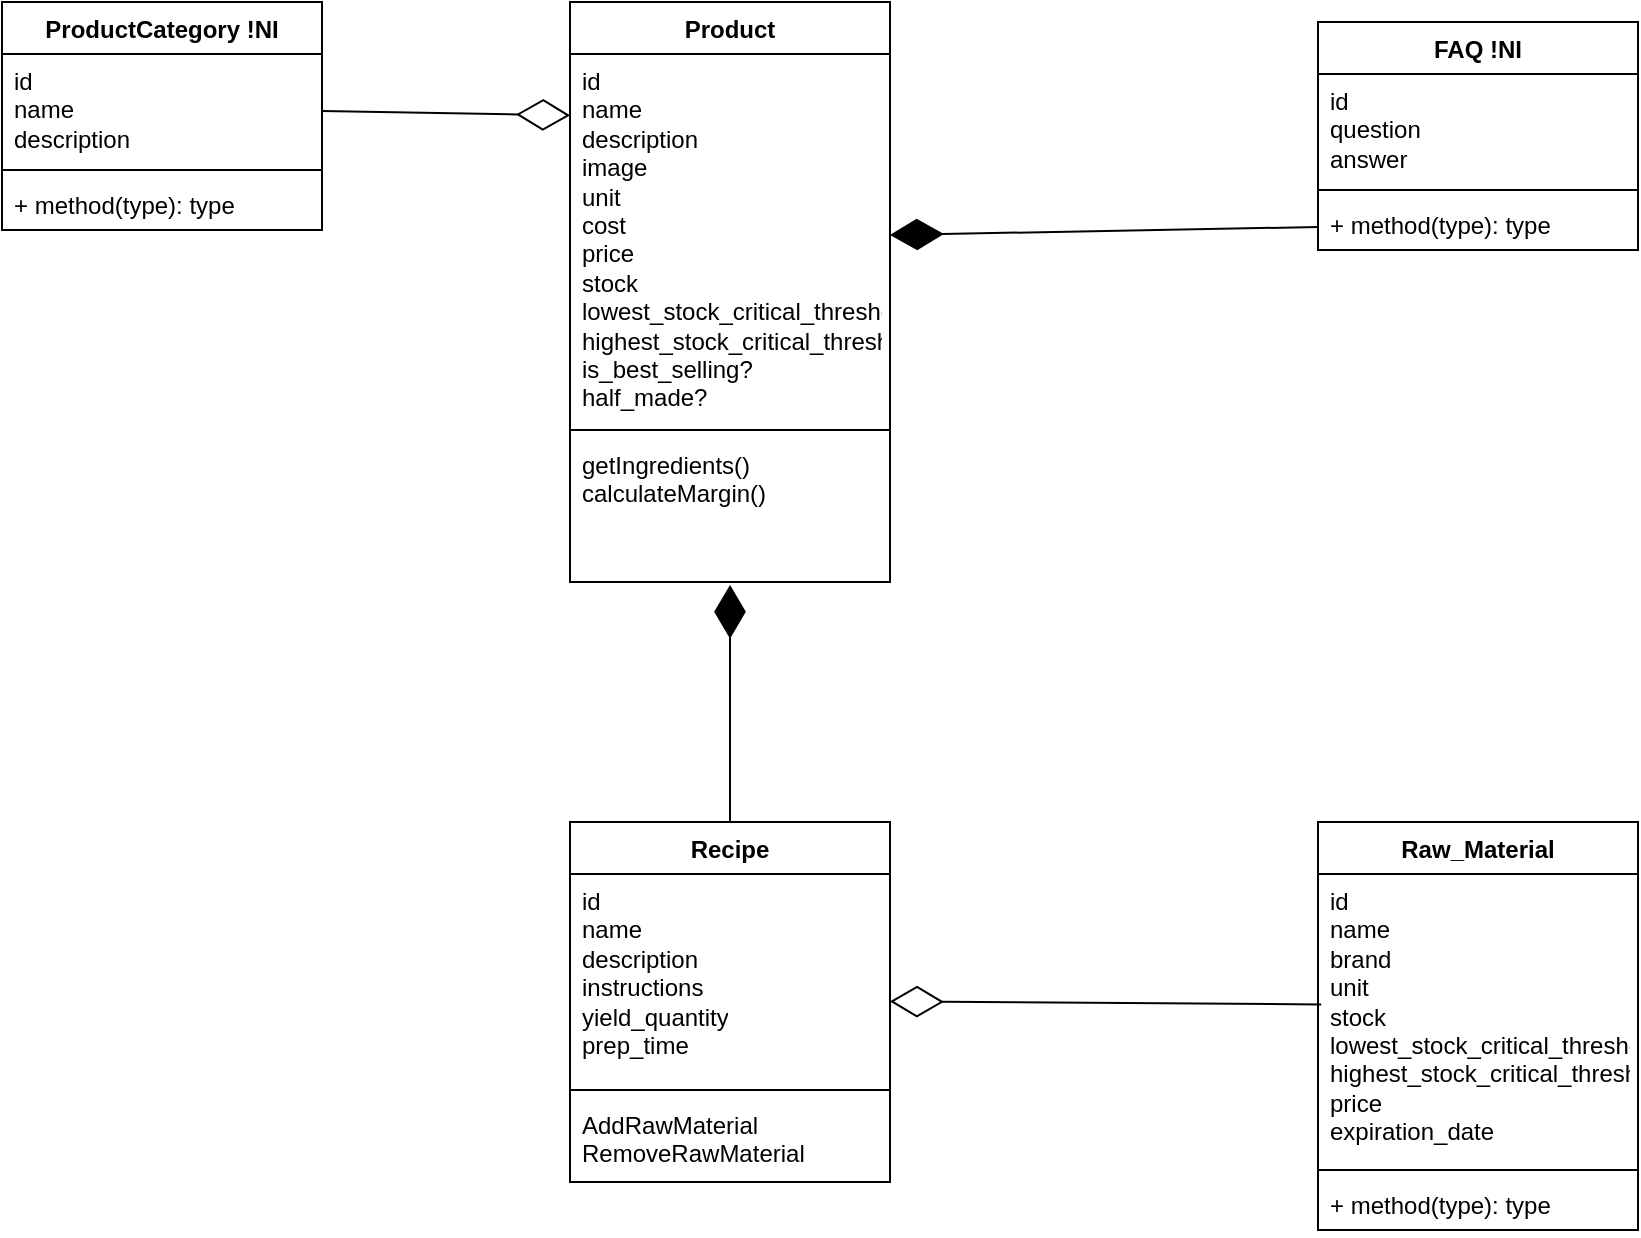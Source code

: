 <mxfile version="21.6.1" type="device">
  <diagram name="Page-1" id="FPVlJsfqnMSD1MY_WhDT">
    <mxGraphModel dx="2084" dy="709" grid="1" gridSize="10" guides="1" tooltips="1" connect="1" arrows="1" fold="1" page="1" pageScale="1" pageWidth="827" pageHeight="1169" math="0" shadow="0">
      <root>
        <mxCell id="0" />
        <mxCell id="1" parent="0" />
        <mxCell id="ubx7Iqhd6SEWWLw_gcQs-1" value="Product" style="swimlane;fontStyle=1;align=center;verticalAlign=top;childLayout=stackLayout;horizontal=1;startSize=26;horizontalStack=0;resizeParent=1;resizeParentMax=0;resizeLast=0;collapsible=1;marginBottom=0;whiteSpace=wrap;html=1;" parent="1" vertex="1">
          <mxGeometry x="-540" y="40" width="160" height="290" as="geometry" />
        </mxCell>
        <mxCell id="ubx7Iqhd6SEWWLw_gcQs-2" value="id&lt;br&gt;name&lt;br&gt;description&lt;br&gt;image&lt;br&gt;unit&lt;br&gt;cost&lt;br&gt;price&lt;br&gt;stock&lt;br&gt;lowest_stock_critical_threshold&lt;br&gt;highest_stock_critical_threshold&lt;br&gt;is_best_selling?&lt;br&gt;half_made?&lt;br&gt;" style="text;strokeColor=none;fillColor=none;align=left;verticalAlign=top;spacingLeft=4;spacingRight=4;overflow=hidden;rotatable=0;points=[[0,0.5],[1,0.5]];portConstraint=eastwest;whiteSpace=wrap;html=1;" parent="ubx7Iqhd6SEWWLw_gcQs-1" vertex="1">
          <mxGeometry y="26" width="160" height="184" as="geometry" />
        </mxCell>
        <mxCell id="ubx7Iqhd6SEWWLw_gcQs-3" value="" style="line;strokeWidth=1;fillColor=none;align=left;verticalAlign=middle;spacingTop=-1;spacingLeft=3;spacingRight=3;rotatable=0;labelPosition=right;points=[];portConstraint=eastwest;strokeColor=inherit;" parent="ubx7Iqhd6SEWWLw_gcQs-1" vertex="1">
          <mxGeometry y="210" width="160" height="8" as="geometry" />
        </mxCell>
        <mxCell id="ubx7Iqhd6SEWWLw_gcQs-4" value="getIngredients()&lt;br&gt;calculateMargin()" style="text;strokeColor=none;fillColor=none;align=left;verticalAlign=top;spacingLeft=4;spacingRight=4;overflow=hidden;rotatable=0;points=[[0,0.5],[1,0.5]];portConstraint=eastwest;whiteSpace=wrap;html=1;" parent="ubx7Iqhd6SEWWLw_gcQs-1" vertex="1">
          <mxGeometry y="218" width="160" height="72" as="geometry" />
        </mxCell>
        <mxCell id="ubx7Iqhd6SEWWLw_gcQs-10" value="Recipe" style="swimlane;fontStyle=1;align=center;verticalAlign=top;childLayout=stackLayout;horizontal=1;startSize=26;horizontalStack=0;resizeParent=1;resizeParentMax=0;resizeLast=0;collapsible=1;marginBottom=0;whiteSpace=wrap;html=1;" parent="1" vertex="1">
          <mxGeometry x="-540" y="450" width="160" height="180" as="geometry" />
        </mxCell>
        <mxCell id="ubx7Iqhd6SEWWLw_gcQs-11" value="id&lt;br&gt;name&lt;br&gt;description&lt;br&gt;instructions&lt;br&gt;yield_quantity&lt;br&gt;prep_time" style="text;strokeColor=none;fillColor=none;align=left;verticalAlign=top;spacingLeft=4;spacingRight=4;overflow=hidden;rotatable=0;points=[[0,0.5],[1,0.5]];portConstraint=eastwest;whiteSpace=wrap;html=1;" parent="ubx7Iqhd6SEWWLw_gcQs-10" vertex="1">
          <mxGeometry y="26" width="160" height="104" as="geometry" />
        </mxCell>
        <mxCell id="ubx7Iqhd6SEWWLw_gcQs-12" value="" style="line;strokeWidth=1;fillColor=none;align=left;verticalAlign=middle;spacingTop=-1;spacingLeft=3;spacingRight=3;rotatable=0;labelPosition=right;points=[];portConstraint=eastwest;strokeColor=inherit;" parent="ubx7Iqhd6SEWWLw_gcQs-10" vertex="1">
          <mxGeometry y="130" width="160" height="8" as="geometry" />
        </mxCell>
        <mxCell id="ubx7Iqhd6SEWWLw_gcQs-13" value="AddRawMaterial&lt;br&gt;RemoveRawMaterial&lt;br&gt;" style="text;strokeColor=none;fillColor=none;align=left;verticalAlign=top;spacingLeft=4;spacingRight=4;overflow=hidden;rotatable=0;points=[[0,0.5],[1,0.5]];portConstraint=eastwest;whiteSpace=wrap;html=1;" parent="ubx7Iqhd6SEWWLw_gcQs-10" vertex="1">
          <mxGeometry y="138" width="160" height="42" as="geometry" />
        </mxCell>
        <mxCell id="ubx7Iqhd6SEWWLw_gcQs-14" value="Raw_Material" style="swimlane;fontStyle=1;align=center;verticalAlign=top;childLayout=stackLayout;horizontal=1;startSize=26;horizontalStack=0;resizeParent=1;resizeParentMax=0;resizeLast=0;collapsible=1;marginBottom=0;whiteSpace=wrap;html=1;" parent="1" vertex="1">
          <mxGeometry x="-166" y="450" width="160" height="204" as="geometry" />
        </mxCell>
        <mxCell id="ubx7Iqhd6SEWWLw_gcQs-15" value="id&lt;br&gt;name&lt;br&gt;brand&lt;br&gt;unit&lt;br&gt;stock&lt;br style=&quot;border-color: var(--border-color);&quot;&gt;lowest_stock_critical_threshold&lt;br style=&quot;border-color: var(--border-color);&quot;&gt;highest_stock_critical_threshold&lt;br style=&quot;border-color: var(--border-color);&quot;&gt;price&lt;br&gt;expiration_date" style="text;strokeColor=none;fillColor=none;align=left;verticalAlign=top;spacingLeft=4;spacingRight=4;overflow=hidden;rotatable=0;points=[[0,0.5],[1,0.5]];portConstraint=eastwest;whiteSpace=wrap;html=1;" parent="ubx7Iqhd6SEWWLw_gcQs-14" vertex="1">
          <mxGeometry y="26" width="160" height="144" as="geometry" />
        </mxCell>
        <mxCell id="ubx7Iqhd6SEWWLw_gcQs-16" value="" style="line;strokeWidth=1;fillColor=none;align=left;verticalAlign=middle;spacingTop=-1;spacingLeft=3;spacingRight=3;rotatable=0;labelPosition=right;points=[];portConstraint=eastwest;strokeColor=inherit;" parent="ubx7Iqhd6SEWWLw_gcQs-14" vertex="1">
          <mxGeometry y="170" width="160" height="8" as="geometry" />
        </mxCell>
        <mxCell id="ubx7Iqhd6SEWWLw_gcQs-17" value="+ method(type): type" style="text;strokeColor=none;fillColor=none;align=left;verticalAlign=top;spacingLeft=4;spacingRight=4;overflow=hidden;rotatable=0;points=[[0,0.5],[1,0.5]];portConstraint=eastwest;whiteSpace=wrap;html=1;" parent="ubx7Iqhd6SEWWLw_gcQs-14" vertex="1">
          <mxGeometry y="178" width="160" height="26" as="geometry" />
        </mxCell>
        <mxCell id="hXo2MKH_olmjNZv7yama-1" value="FAQ !NI" style="swimlane;fontStyle=1;align=center;verticalAlign=top;childLayout=stackLayout;horizontal=1;startSize=26;horizontalStack=0;resizeParent=1;resizeParentMax=0;resizeLast=0;collapsible=1;marginBottom=0;whiteSpace=wrap;html=1;" vertex="1" parent="1">
          <mxGeometry x="-166" y="50" width="160" height="114" as="geometry" />
        </mxCell>
        <mxCell id="hXo2MKH_olmjNZv7yama-2" value="id&lt;br&gt;question&lt;br&gt;answer" style="text;strokeColor=none;fillColor=none;align=left;verticalAlign=top;spacingLeft=4;spacingRight=4;overflow=hidden;rotatable=0;points=[[0,0.5],[1,0.5]];portConstraint=eastwest;whiteSpace=wrap;html=1;" vertex="1" parent="hXo2MKH_olmjNZv7yama-1">
          <mxGeometry y="26" width="160" height="54" as="geometry" />
        </mxCell>
        <mxCell id="hXo2MKH_olmjNZv7yama-3" value="" style="line;strokeWidth=1;fillColor=none;align=left;verticalAlign=middle;spacingTop=-1;spacingLeft=3;spacingRight=3;rotatable=0;labelPosition=right;points=[];portConstraint=eastwest;strokeColor=inherit;" vertex="1" parent="hXo2MKH_olmjNZv7yama-1">
          <mxGeometry y="80" width="160" height="8" as="geometry" />
        </mxCell>
        <mxCell id="hXo2MKH_olmjNZv7yama-4" value="+ method(type): type" style="text;strokeColor=none;fillColor=none;align=left;verticalAlign=top;spacingLeft=4;spacingRight=4;overflow=hidden;rotatable=0;points=[[0,0.5],[1,0.5]];portConstraint=eastwest;whiteSpace=wrap;html=1;" vertex="1" parent="hXo2MKH_olmjNZv7yama-1">
          <mxGeometry y="88" width="160" height="26" as="geometry" />
        </mxCell>
        <mxCell id="hXo2MKH_olmjNZv7yama-6" value="" style="endArrow=diamondThin;endFill=0;endSize=24;html=1;rounded=0;exitX=0.01;exitY=0.453;exitDx=0;exitDy=0;exitPerimeter=0;" edge="1" parent="1" source="ubx7Iqhd6SEWWLw_gcQs-15">
          <mxGeometry width="160" relative="1" as="geometry">
            <mxPoint x="-160" y="540" as="sourcePoint" />
            <mxPoint x="-380" y="539.71" as="targetPoint" />
          </mxGeometry>
        </mxCell>
        <mxCell id="hXo2MKH_olmjNZv7yama-9" value="ProductCategory !NI" style="swimlane;fontStyle=1;align=center;verticalAlign=top;childLayout=stackLayout;horizontal=1;startSize=26;horizontalStack=0;resizeParent=1;resizeParentMax=0;resizeLast=0;collapsible=1;marginBottom=0;whiteSpace=wrap;html=1;" vertex="1" parent="1">
          <mxGeometry x="-824" y="40" width="160" height="114" as="geometry" />
        </mxCell>
        <mxCell id="hXo2MKH_olmjNZv7yama-10" value="id&lt;br&gt;name&lt;br&gt;description" style="text;strokeColor=none;fillColor=none;align=left;verticalAlign=top;spacingLeft=4;spacingRight=4;overflow=hidden;rotatable=0;points=[[0,0.5],[1,0.5]];portConstraint=eastwest;whiteSpace=wrap;html=1;" vertex="1" parent="hXo2MKH_olmjNZv7yama-9">
          <mxGeometry y="26" width="160" height="54" as="geometry" />
        </mxCell>
        <mxCell id="hXo2MKH_olmjNZv7yama-11" value="" style="line;strokeWidth=1;fillColor=none;align=left;verticalAlign=middle;spacingTop=-1;spacingLeft=3;spacingRight=3;rotatable=0;labelPosition=right;points=[];portConstraint=eastwest;strokeColor=inherit;" vertex="1" parent="hXo2MKH_olmjNZv7yama-9">
          <mxGeometry y="80" width="160" height="8" as="geometry" />
        </mxCell>
        <mxCell id="hXo2MKH_olmjNZv7yama-12" value="+ method(type): type" style="text;strokeColor=none;fillColor=none;align=left;verticalAlign=top;spacingLeft=4;spacingRight=4;overflow=hidden;rotatable=0;points=[[0,0.5],[1,0.5]];portConstraint=eastwest;whiteSpace=wrap;html=1;" vertex="1" parent="hXo2MKH_olmjNZv7yama-9">
          <mxGeometry y="88" width="160" height="26" as="geometry" />
        </mxCell>
        <mxCell id="hXo2MKH_olmjNZv7yama-13" value="" style="endArrow=diamondThin;endFill=0;endSize=24;html=1;rounded=0;" edge="1" parent="1" source="hXo2MKH_olmjNZv7yama-10">
          <mxGeometry width="160" relative="1" as="geometry">
            <mxPoint x="-664" y="96.68" as="sourcePoint" />
            <mxPoint x="-540" y="96.68" as="targetPoint" />
          </mxGeometry>
        </mxCell>
        <mxCell id="hXo2MKH_olmjNZv7yama-15" value="" style="endArrow=diamondThin;endFill=1;endSize=24;html=1;rounded=0;" edge="1" parent="1" source="hXo2MKH_olmjNZv7yama-4" target="ubx7Iqhd6SEWWLw_gcQs-2">
          <mxGeometry width="160" relative="1" as="geometry">
            <mxPoint x="-162" y="103" as="sourcePoint" />
            <mxPoint x="-380.4" y="101.242" as="targetPoint" />
          </mxGeometry>
        </mxCell>
        <mxCell id="hXo2MKH_olmjNZv7yama-16" value="" style="endArrow=diamondThin;endFill=1;endSize=24;html=1;rounded=0;entryX=0.5;entryY=1.02;entryDx=0;entryDy=0;entryPerimeter=0;exitX=0.5;exitY=0;exitDx=0;exitDy=0;" edge="1" parent="1" source="ubx7Iqhd6SEWWLw_gcQs-10" target="ubx7Iqhd6SEWWLw_gcQs-4">
          <mxGeometry width="160" relative="1" as="geometry">
            <mxPoint x="-209" y="290" as="sourcePoint" />
            <mxPoint x="-430" y="290" as="targetPoint" />
          </mxGeometry>
        </mxCell>
      </root>
    </mxGraphModel>
  </diagram>
</mxfile>
